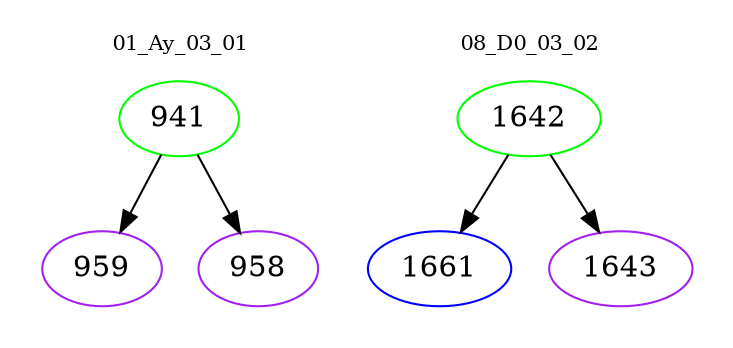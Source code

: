 digraph{
subgraph cluster_0 {
color = white
label = "01_Ay_03_01";
fontsize=10;
T0_941 [label="941", color="green"]
T0_941 -> T0_959 [color="black"]
T0_959 [label="959", color="purple"]
T0_941 -> T0_958 [color="black"]
T0_958 [label="958", color="purple"]
}
subgraph cluster_1 {
color = white
label = "08_D0_03_02";
fontsize=10;
T1_1642 [label="1642", color="green"]
T1_1642 -> T1_1661 [color="black"]
T1_1661 [label="1661", color="blue"]
T1_1642 -> T1_1643 [color="black"]
T1_1643 [label="1643", color="purple"]
}
}
